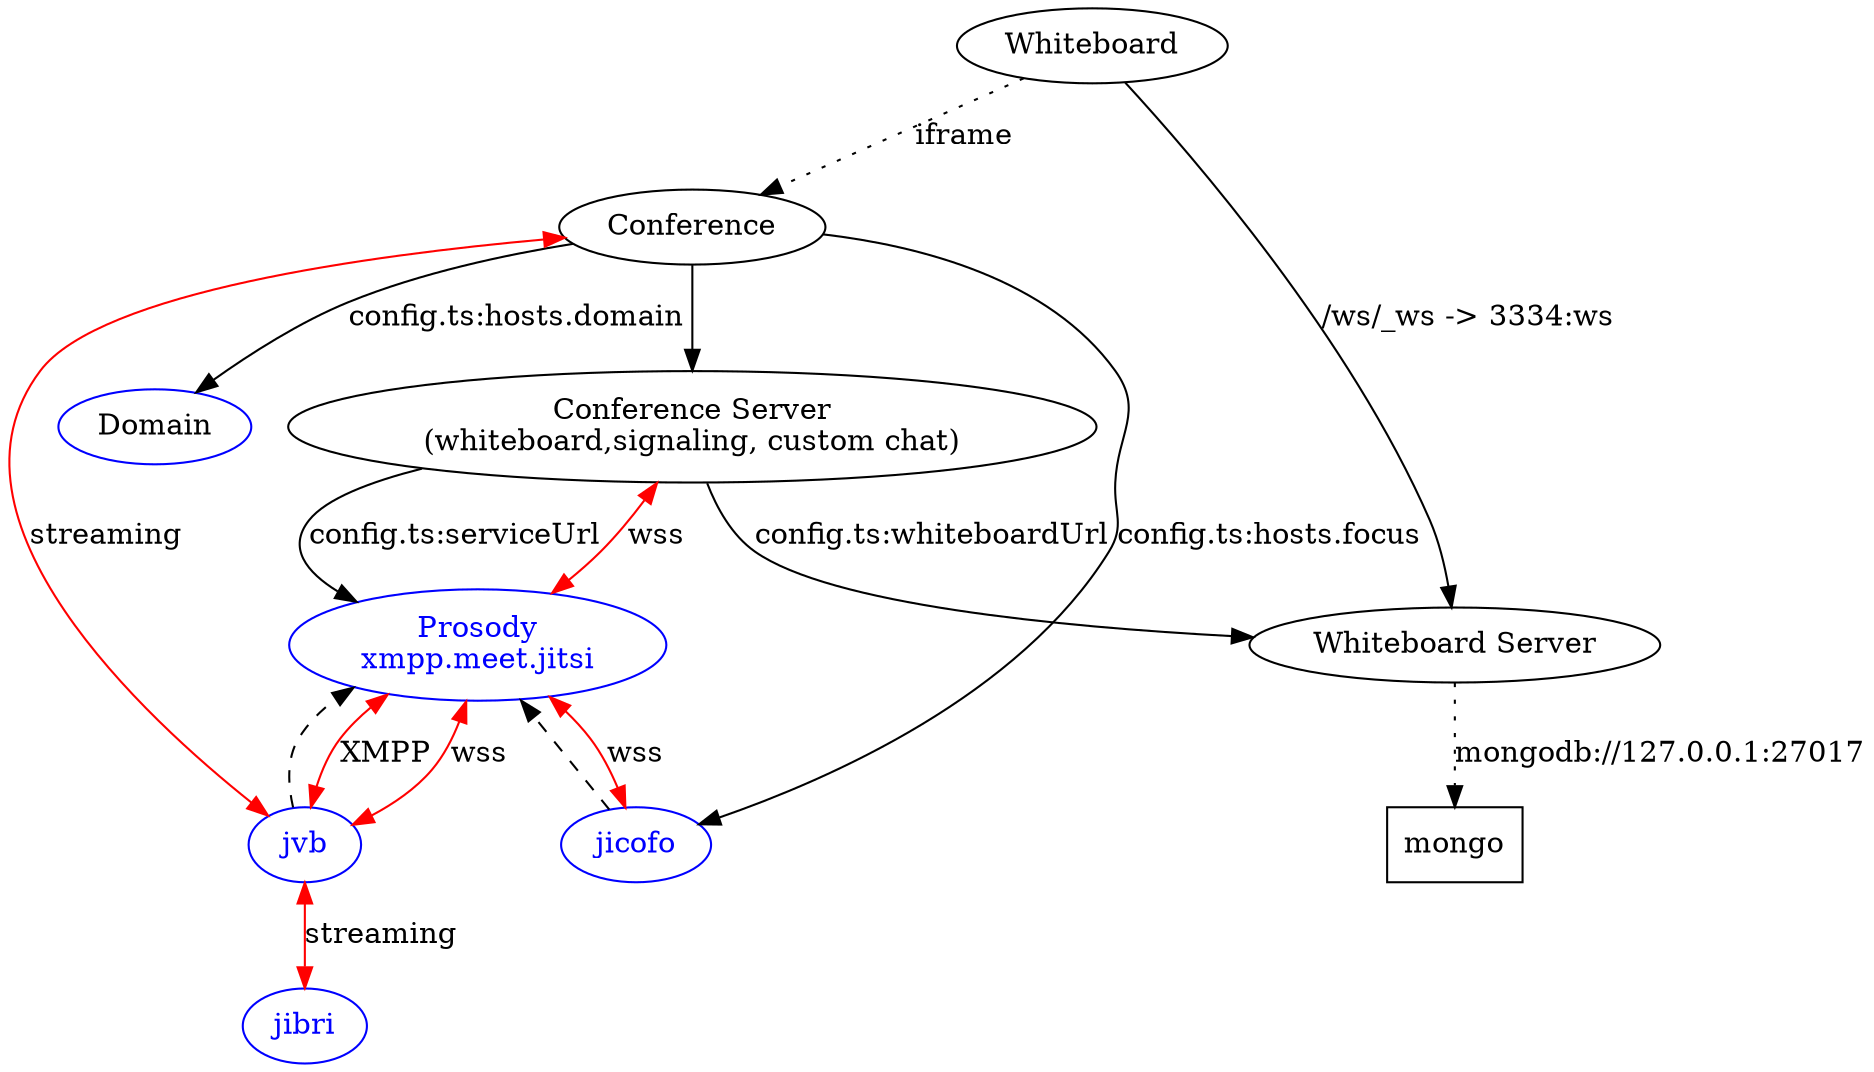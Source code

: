 digraph jitsi {
    conference [label = Conference];
    conference_server [label="Conference Server\n(whiteboard,signaling, custom chat)"];
    domain [color=blue, label="Domain"]
    jibri [color=blue, fontcolor=blue]
    jicofo [color=blue, fontcolor=blue, label="jicofo"]
    jvb [color=blue, fontcolor=blue]
    mongo [shape=box];
    prosody [color=blue, fontcolor=blue, label="Prosody\nxmpp.meet.jitsi"];
    whiteboard [label=Whiteboard];
    whiteboard_server[label="Whiteboard Server"];

# docker dependencies
    jicofo -> prosody [dir=reverse, style=dashed]
    jvb -> prosody [dir=reverse, style=dashed]


    conference -> jicofo [label="config.ts:hosts.focus"];
    conference -> domain [label="config.ts:hosts.domain"];
    conference -> conference_server
    whiteboard->whiteboard_server[label="/ws/_ws -> 3334:ws"];
    whiteboard_server -> mongo[label="mongodb://127.0.0.1:27017", style=dotted];
    whiteboard -> conference [label="iframe", style = dotted];
    conference_server -> whiteboard_server [label="config.ts:whiteboardUrl"];
    conference_server -> prosody[label="config.ts:serviceUrl"];

    jvb -> conference [label="streaming",color=red, dir = both]
    jvb -> prosody [label= XMPP, color=red, dir = both]
    jvb -> jibri [label="streaming",color=red, dir = both]
    prosody -> conference_server [label = wss, color=red, dir=both]
    prosody -> jicofo [label = wss, color=red, dir=both]
    prosody -> jvb [label = wss, color=red, dir=both]
}